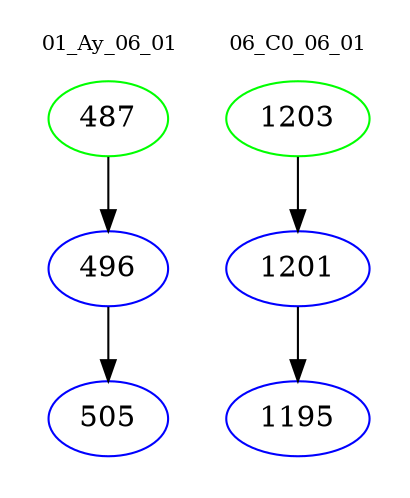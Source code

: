 digraph{
subgraph cluster_0 {
color = white
label = "01_Ay_06_01";
fontsize=10;
T0_487 [label="487", color="green"]
T0_487 -> T0_496 [color="black"]
T0_496 [label="496", color="blue"]
T0_496 -> T0_505 [color="black"]
T0_505 [label="505", color="blue"]
}
subgraph cluster_1 {
color = white
label = "06_C0_06_01";
fontsize=10;
T1_1203 [label="1203", color="green"]
T1_1203 -> T1_1201 [color="black"]
T1_1201 [label="1201", color="blue"]
T1_1201 -> T1_1195 [color="black"]
T1_1195 [label="1195", color="blue"]
}
}
